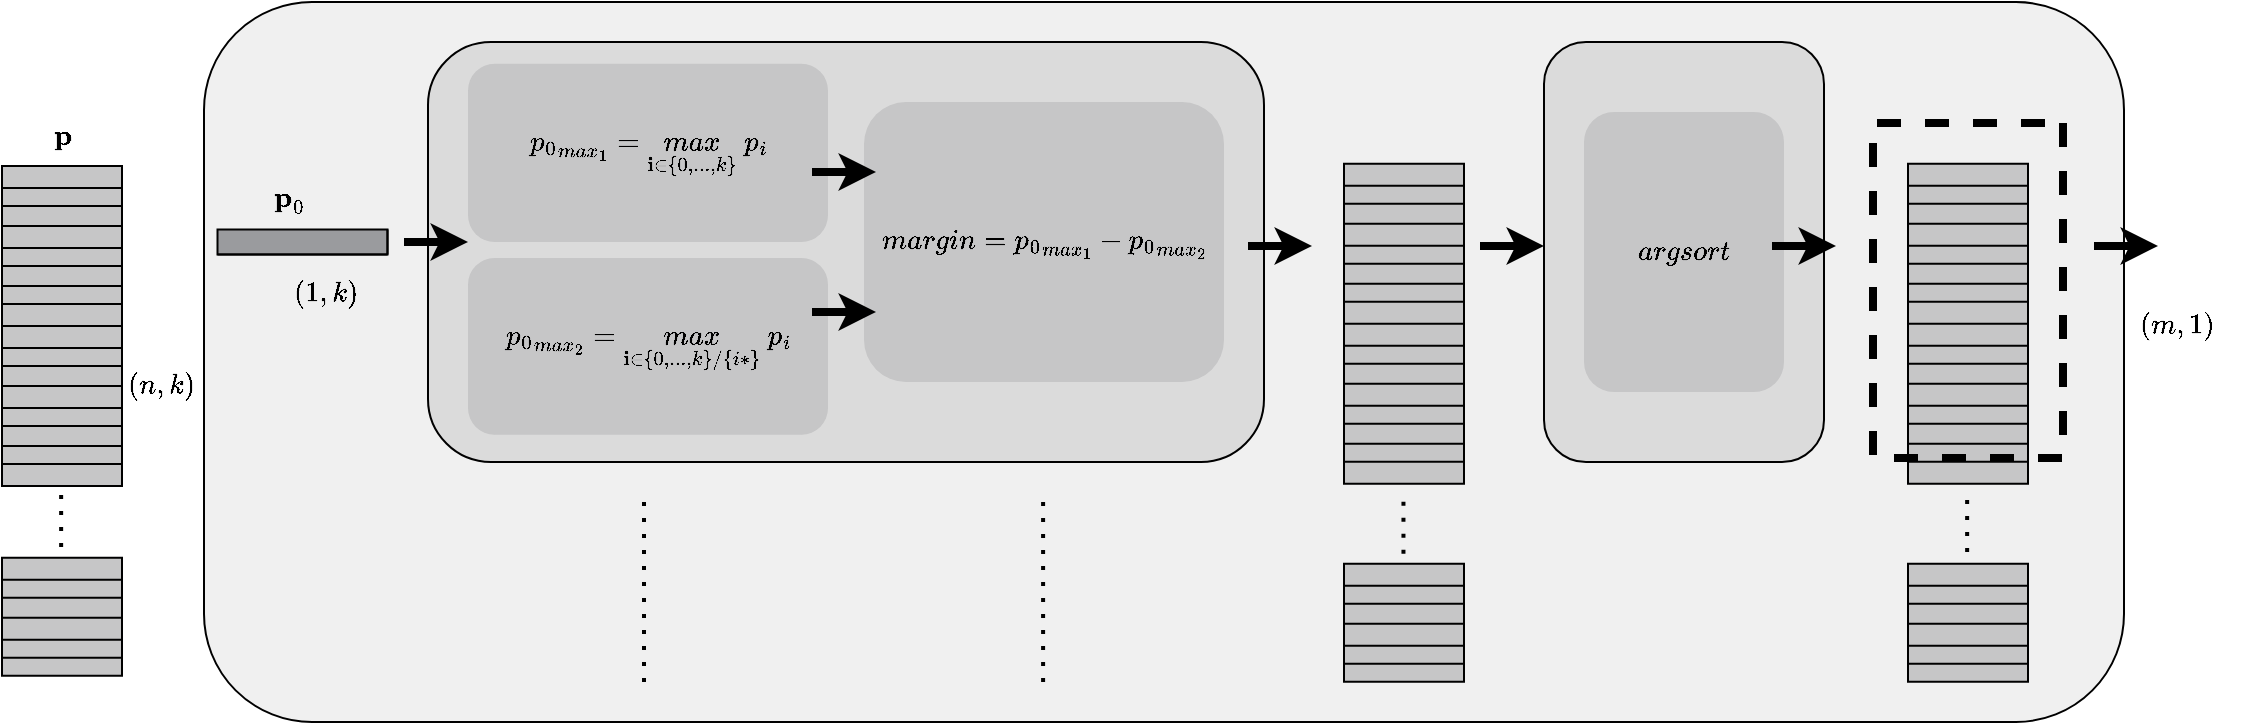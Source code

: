 <mxfile version="24.7.17">
  <diagram name="Page-1" id="h1CNyX8bQsysP33zq0Q3">
    <mxGraphModel dx="2157" dy="224" grid="1" gridSize="10" guides="1" tooltips="1" connect="1" arrows="1" fold="1" page="1" pageScale="1" pageWidth="75" pageHeight="85" math="1" shadow="0">
      <root>
        <mxCell id="0" />
        <mxCell id="1" parent="0" />
        <mxCell id="XtgH2OvtyGxzAUu25ioU-153" value="" style="rounded=1;whiteSpace=wrap;html=1;strokeWidth=1;fillColor=#F0F0F0;fontColor=#333333;strokeColor=#000000;" vertex="1" parent="1">
          <mxGeometry x="-730" y="480" width="960" height="360" as="geometry" />
        </mxCell>
        <mxCell id="XtgH2OvtyGxzAUu25ioU-155" value="" style="rounded=1;whiteSpace=wrap;html=1;fillColor=#C6C6C7;rotation=0;strokeColor=none;" vertex="1" parent="1">
          <mxGeometry x="-610" y="510" width="202" height="190" as="geometry" />
        </mxCell>
        <mxCell id="XtgH2OvtyGxzAUu25ioU-1" value="" style="rounded=1;whiteSpace=wrap;html=1;strokeWidth=1;fillColor=#DBDBDB;" vertex="1" parent="1">
          <mxGeometry x="-618" y="500" width="418" height="210" as="geometry" />
        </mxCell>
        <mxCell id="XtgH2OvtyGxzAUu25ioU-3" value="" style="shape=cube;whiteSpace=wrap;html=1;boundedLbl=1;backgroundOutline=1;darkOpacity=0.05;darkOpacity2=0.1;size=0;flipH=1;fillColor=#9A9B9E;rotation=90;" vertex="1" parent="1">
          <mxGeometry x="-687" y="557.5" width="12.5" height="85" as="geometry" />
        </mxCell>
        <mxCell id="XtgH2OvtyGxzAUu25ioU-5" value="&lt;font style=&quot;font-size: 12px;&quot;&gt;$$(1,k)$$&lt;/font&gt;" style="text;whiteSpace=wrap;html=1;" vertex="1" parent="1">
          <mxGeometry x="-687" y="600" width="40" height="50" as="geometry" />
        </mxCell>
        <mxCell id="XtgH2OvtyGxzAUu25ioU-8" value="$${p_0}_{max_1} = \underset{\textbf{i} \in \{0,...,k\}}{max} \hspace{1mm} p_i$$" style="rounded=1;whiteSpace=wrap;html=1;fillColor=#C6C6C7;rotation=0;strokeColor=none;" vertex="1" parent="1">
          <mxGeometry x="-598" y="510.82" width="180" height="89.18" as="geometry" />
        </mxCell>
        <mxCell id="XtgH2OvtyGxzAUu25ioU-11" value="&lt;font style=&quot;font-size: 12px;&quot;&gt;$$\textbf{p}_0$$&lt;/font&gt;" style="text;whiteSpace=wrap;html=1;" vertex="1" parent="1">
          <mxGeometry x="-697.29" y="552" width="20.29" height="40" as="geometry" />
        </mxCell>
        <mxCell id="XtgH2OvtyGxzAUu25ioU-12" value="$${p_0}_{max_2} = \underset{\textbf{i} \in \{0,...,k\}/\{i*\}}{max} \hspace{1mm} p_i$$" style="rounded=1;whiteSpace=wrap;html=1;fillColor=#C6C6C7;rotation=0;strokeColor=none;" vertex="1" parent="1">
          <mxGeometry x="-598" y="608" width="180" height="88.36" as="geometry" />
        </mxCell>
        <mxCell id="XtgH2OvtyGxzAUu25ioU-13" value="$$margin =&amp;nbsp;{p_0}_{max_1} -&amp;nbsp;{p_0}_{max_2}$$ " style="rounded=1;whiteSpace=wrap;html=1;fillColor=#C6C6C7;rotation=0;strokeColor=none;" vertex="1" parent="1">
          <mxGeometry x="-400" y="530" width="180" height="140" as="geometry" />
        </mxCell>
        <mxCell id="XtgH2OvtyGxzAUu25ioU-21" value="" style="shape=table;startSize=0;container=1;collapsible=0;childLayout=tableLayout;fillColor=#C6C6C7;" vertex="1" parent="1">
          <mxGeometry x="122" y="560.82" width="60" height="160" as="geometry" />
        </mxCell>
        <mxCell id="XtgH2OvtyGxzAUu25ioU-22" value="" style="shape=tableRow;horizontal=0;startSize=0;swimlaneHead=0;swimlaneBody=0;strokeColor=inherit;top=0;left=0;bottom=0;right=0;collapsible=0;dropTarget=0;fillColor=none;points=[[0,0.5],[1,0.5]];portConstraint=eastwest;" vertex="1" parent="XtgH2OvtyGxzAUu25ioU-21">
          <mxGeometry width="60" height="11" as="geometry" />
        </mxCell>
        <mxCell id="XtgH2OvtyGxzAUu25ioU-23" value="" style="shape=partialRectangle;html=1;whiteSpace=wrap;connectable=0;strokeColor=inherit;overflow=hidden;fillColor=none;top=0;left=0;bottom=0;right=0;pointerEvents=1;" vertex="1" parent="XtgH2OvtyGxzAUu25ioU-22">
          <mxGeometry width="60" height="11" as="geometry">
            <mxRectangle width="60" height="11" as="alternateBounds" />
          </mxGeometry>
        </mxCell>
        <mxCell id="XtgH2OvtyGxzAUu25ioU-24" value="" style="shape=tableRow;horizontal=0;startSize=0;swimlaneHead=0;swimlaneBody=0;strokeColor=inherit;top=0;left=0;bottom=0;right=0;collapsible=0;dropTarget=0;fillColor=none;points=[[0,0.5],[1,0.5]];portConstraint=eastwest;" vertex="1" parent="XtgH2OvtyGxzAUu25ioU-21">
          <mxGeometry y="11" width="60" height="9" as="geometry" />
        </mxCell>
        <mxCell id="XtgH2OvtyGxzAUu25ioU-25" value="" style="shape=partialRectangle;html=1;whiteSpace=wrap;connectable=0;strokeColor=inherit;overflow=hidden;fillColor=none;top=0;left=0;bottom=0;right=0;pointerEvents=1;" vertex="1" parent="XtgH2OvtyGxzAUu25ioU-24">
          <mxGeometry width="60" height="9" as="geometry">
            <mxRectangle width="60" height="9" as="alternateBounds" />
          </mxGeometry>
        </mxCell>
        <mxCell id="XtgH2OvtyGxzAUu25ioU-26" value="" style="shape=tableRow;horizontal=0;startSize=0;swimlaneHead=0;swimlaneBody=0;strokeColor=inherit;top=0;left=0;bottom=0;right=0;collapsible=0;dropTarget=0;fillColor=none;points=[[0,0.5],[1,0.5]];portConstraint=eastwest;" vertex="1" parent="XtgH2OvtyGxzAUu25ioU-21">
          <mxGeometry y="20" width="60" height="10" as="geometry" />
        </mxCell>
        <mxCell id="XtgH2OvtyGxzAUu25ioU-27" value="" style="shape=partialRectangle;html=1;whiteSpace=wrap;connectable=0;strokeColor=inherit;overflow=hidden;fillColor=none;top=0;left=0;bottom=0;right=0;pointerEvents=1;" vertex="1" parent="XtgH2OvtyGxzAUu25ioU-26">
          <mxGeometry width="60" height="10" as="geometry">
            <mxRectangle width="60" height="10" as="alternateBounds" />
          </mxGeometry>
        </mxCell>
        <mxCell id="XtgH2OvtyGxzAUu25ioU-28" value="" style="shape=tableRow;horizontal=0;startSize=0;swimlaneHead=0;swimlaneBody=0;strokeColor=inherit;top=0;left=0;bottom=0;right=0;collapsible=0;dropTarget=0;fillColor=none;points=[[0,0.5],[1,0.5]];portConstraint=eastwest;" vertex="1" parent="XtgH2OvtyGxzAUu25ioU-21">
          <mxGeometry y="30" width="60" height="11" as="geometry" />
        </mxCell>
        <mxCell id="XtgH2OvtyGxzAUu25ioU-29" value="" style="shape=partialRectangle;html=1;whiteSpace=wrap;connectable=0;strokeColor=inherit;overflow=hidden;fillColor=none;top=0;left=0;bottom=0;right=0;pointerEvents=1;" vertex="1" parent="XtgH2OvtyGxzAUu25ioU-28">
          <mxGeometry width="60" height="11" as="geometry">
            <mxRectangle width="60" height="11" as="alternateBounds" />
          </mxGeometry>
        </mxCell>
        <mxCell id="XtgH2OvtyGxzAUu25ioU-30" value="" style="shape=tableRow;horizontal=0;startSize=0;swimlaneHead=0;swimlaneBody=0;strokeColor=inherit;top=0;left=0;bottom=0;right=0;collapsible=0;dropTarget=0;fillColor=none;points=[[0,0.5],[1,0.5]];portConstraint=eastwest;" vertex="1" parent="XtgH2OvtyGxzAUu25ioU-21">
          <mxGeometry y="41" width="60" height="9" as="geometry" />
        </mxCell>
        <mxCell id="XtgH2OvtyGxzAUu25ioU-31" value="" style="shape=partialRectangle;html=1;whiteSpace=wrap;connectable=0;strokeColor=inherit;overflow=hidden;fillColor=none;top=0;left=0;bottom=0;right=0;pointerEvents=1;" vertex="1" parent="XtgH2OvtyGxzAUu25ioU-30">
          <mxGeometry width="60" height="9" as="geometry">
            <mxRectangle width="60" height="9" as="alternateBounds" />
          </mxGeometry>
        </mxCell>
        <mxCell id="XtgH2OvtyGxzAUu25ioU-32" value="" style="shape=tableRow;horizontal=0;startSize=0;swimlaneHead=0;swimlaneBody=0;strokeColor=inherit;top=0;left=0;bottom=0;right=0;collapsible=0;dropTarget=0;fillColor=none;points=[[0,0.5],[1,0.5]];portConstraint=eastwest;" vertex="1" parent="XtgH2OvtyGxzAUu25ioU-21">
          <mxGeometry y="50" width="60" height="10" as="geometry" />
        </mxCell>
        <mxCell id="XtgH2OvtyGxzAUu25ioU-33" value="" style="shape=partialRectangle;html=1;whiteSpace=wrap;connectable=0;strokeColor=inherit;overflow=hidden;fillColor=none;top=0;left=0;bottom=0;right=0;pointerEvents=1;" vertex="1" parent="XtgH2OvtyGxzAUu25ioU-32">
          <mxGeometry width="60" height="10" as="geometry">
            <mxRectangle width="60" height="10" as="alternateBounds" />
          </mxGeometry>
        </mxCell>
        <mxCell id="XtgH2OvtyGxzAUu25ioU-34" value="" style="shape=tableRow;horizontal=0;startSize=0;swimlaneHead=0;swimlaneBody=0;strokeColor=inherit;top=0;left=0;bottom=0;right=0;collapsible=0;dropTarget=0;fillColor=none;points=[[0,0.5],[1,0.5]];portConstraint=eastwest;" vertex="1" parent="XtgH2OvtyGxzAUu25ioU-21">
          <mxGeometry y="60" width="60" height="9" as="geometry" />
        </mxCell>
        <mxCell id="XtgH2OvtyGxzAUu25ioU-35" value="" style="shape=partialRectangle;html=1;whiteSpace=wrap;connectable=0;strokeColor=inherit;overflow=hidden;fillColor=none;top=0;left=0;bottom=0;right=0;pointerEvents=1;" vertex="1" parent="XtgH2OvtyGxzAUu25ioU-34">
          <mxGeometry width="60" height="9" as="geometry">
            <mxRectangle width="60" height="9" as="alternateBounds" />
          </mxGeometry>
        </mxCell>
        <mxCell id="XtgH2OvtyGxzAUu25ioU-36" value="" style="shape=tableRow;horizontal=0;startSize=0;swimlaneHead=0;swimlaneBody=0;strokeColor=inherit;top=0;left=0;bottom=0;right=0;collapsible=0;dropTarget=0;fillColor=none;points=[[0,0.5],[1,0.5]];portConstraint=eastwest;" vertex="1" parent="XtgH2OvtyGxzAUu25ioU-21">
          <mxGeometry y="69" width="60" height="11" as="geometry" />
        </mxCell>
        <mxCell id="XtgH2OvtyGxzAUu25ioU-37" value="" style="shape=partialRectangle;html=1;whiteSpace=wrap;connectable=0;strokeColor=inherit;overflow=hidden;fillColor=none;top=0;left=0;bottom=0;right=0;pointerEvents=1;" vertex="1" parent="XtgH2OvtyGxzAUu25ioU-36">
          <mxGeometry width="60" height="11" as="geometry">
            <mxRectangle width="60" height="11" as="alternateBounds" />
          </mxGeometry>
        </mxCell>
        <mxCell id="XtgH2OvtyGxzAUu25ioU-38" value="" style="shape=tableRow;horizontal=0;startSize=0;swimlaneHead=0;swimlaneBody=0;strokeColor=inherit;top=0;left=0;bottom=0;right=0;collapsible=0;dropTarget=0;fillColor=none;points=[[0,0.5],[1,0.5]];portConstraint=eastwest;" vertex="1" parent="XtgH2OvtyGxzAUu25ioU-21">
          <mxGeometry y="80" width="60" height="11" as="geometry" />
        </mxCell>
        <mxCell id="XtgH2OvtyGxzAUu25ioU-39" value="" style="shape=partialRectangle;html=1;whiteSpace=wrap;connectable=0;strokeColor=inherit;overflow=hidden;fillColor=none;top=0;left=0;bottom=0;right=0;pointerEvents=1;" vertex="1" parent="XtgH2OvtyGxzAUu25ioU-38">
          <mxGeometry width="60" height="11" as="geometry">
            <mxRectangle width="60" height="11" as="alternateBounds" />
          </mxGeometry>
        </mxCell>
        <mxCell id="XtgH2OvtyGxzAUu25ioU-40" value="" style="shape=tableRow;horizontal=0;startSize=0;swimlaneHead=0;swimlaneBody=0;strokeColor=inherit;top=0;left=0;bottom=0;right=0;collapsible=0;dropTarget=0;fillColor=none;points=[[0,0.5],[1,0.5]];portConstraint=eastwest;" vertex="1" parent="XtgH2OvtyGxzAUu25ioU-21">
          <mxGeometry y="91" width="60" height="9" as="geometry" />
        </mxCell>
        <mxCell id="XtgH2OvtyGxzAUu25ioU-41" value="" style="shape=partialRectangle;html=1;whiteSpace=wrap;connectable=0;strokeColor=inherit;overflow=hidden;fillColor=none;top=0;left=0;bottom=0;right=0;pointerEvents=1;" vertex="1" parent="XtgH2OvtyGxzAUu25ioU-40">
          <mxGeometry width="60" height="9" as="geometry">
            <mxRectangle width="60" height="9" as="alternateBounds" />
          </mxGeometry>
        </mxCell>
        <mxCell id="XtgH2OvtyGxzAUu25ioU-42" value="" style="shape=tableRow;horizontal=0;startSize=0;swimlaneHead=0;swimlaneBody=0;strokeColor=inherit;top=0;left=0;bottom=0;right=0;collapsible=0;dropTarget=0;fillColor=none;points=[[0,0.5],[1,0.5]];portConstraint=eastwest;" vertex="1" parent="XtgH2OvtyGxzAUu25ioU-21">
          <mxGeometry y="100" width="60" height="10" as="geometry" />
        </mxCell>
        <mxCell id="XtgH2OvtyGxzAUu25ioU-43" value="" style="shape=partialRectangle;html=1;whiteSpace=wrap;connectable=0;strokeColor=inherit;overflow=hidden;fillColor=none;top=0;left=0;bottom=0;right=0;pointerEvents=1;" vertex="1" parent="XtgH2OvtyGxzAUu25ioU-42">
          <mxGeometry width="60" height="10" as="geometry">
            <mxRectangle width="60" height="10" as="alternateBounds" />
          </mxGeometry>
        </mxCell>
        <mxCell id="XtgH2OvtyGxzAUu25ioU-44" value="" style="shape=tableRow;horizontal=0;startSize=0;swimlaneHead=0;swimlaneBody=0;strokeColor=inherit;top=0;left=0;bottom=0;right=0;collapsible=0;dropTarget=0;fillColor=none;points=[[0,0.5],[1,0.5]];portConstraint=eastwest;" vertex="1" parent="XtgH2OvtyGxzAUu25ioU-21">
          <mxGeometry y="110" width="60" height="11" as="geometry" />
        </mxCell>
        <mxCell id="XtgH2OvtyGxzAUu25ioU-45" value="" style="shape=partialRectangle;html=1;whiteSpace=wrap;connectable=0;strokeColor=inherit;overflow=hidden;fillColor=none;top=0;left=0;bottom=0;right=0;pointerEvents=1;" vertex="1" parent="XtgH2OvtyGxzAUu25ioU-44">
          <mxGeometry width="60" height="11" as="geometry">
            <mxRectangle width="60" height="11" as="alternateBounds" />
          </mxGeometry>
        </mxCell>
        <mxCell id="XtgH2OvtyGxzAUu25ioU-46" value="" style="shape=tableRow;horizontal=0;startSize=0;swimlaneHead=0;swimlaneBody=0;strokeColor=inherit;top=0;left=0;bottom=0;right=0;collapsible=0;dropTarget=0;fillColor=none;points=[[0,0.5],[1,0.5]];portConstraint=eastwest;" vertex="1" parent="XtgH2OvtyGxzAUu25ioU-21">
          <mxGeometry y="121" width="60" height="9" as="geometry" />
        </mxCell>
        <mxCell id="XtgH2OvtyGxzAUu25ioU-47" value="" style="shape=partialRectangle;html=1;whiteSpace=wrap;connectable=0;strokeColor=inherit;overflow=hidden;fillColor=none;top=0;left=0;bottom=0;right=0;pointerEvents=1;" vertex="1" parent="XtgH2OvtyGxzAUu25ioU-46">
          <mxGeometry width="60" height="9" as="geometry">
            <mxRectangle width="60" height="9" as="alternateBounds" />
          </mxGeometry>
        </mxCell>
        <mxCell id="XtgH2OvtyGxzAUu25ioU-48" value="" style="shape=tableRow;horizontal=0;startSize=0;swimlaneHead=0;swimlaneBody=0;strokeColor=inherit;top=0;left=0;bottom=0;right=0;collapsible=0;dropTarget=0;fillColor=none;points=[[0,0.5],[1,0.5]];portConstraint=eastwest;" vertex="1" parent="XtgH2OvtyGxzAUu25ioU-21">
          <mxGeometry y="130" width="60" height="10" as="geometry" />
        </mxCell>
        <mxCell id="XtgH2OvtyGxzAUu25ioU-49" value="" style="shape=partialRectangle;html=1;whiteSpace=wrap;connectable=0;strokeColor=inherit;overflow=hidden;fillColor=none;top=0;left=0;bottom=0;right=0;pointerEvents=1;" vertex="1" parent="XtgH2OvtyGxzAUu25ioU-48">
          <mxGeometry width="60" height="10" as="geometry">
            <mxRectangle width="60" height="10" as="alternateBounds" />
          </mxGeometry>
        </mxCell>
        <mxCell id="XtgH2OvtyGxzAUu25ioU-50" value="" style="shape=tableRow;horizontal=0;startSize=0;swimlaneHead=0;swimlaneBody=0;strokeColor=inherit;top=0;left=0;bottom=0;right=0;collapsible=0;dropTarget=0;fillColor=none;points=[[0,0.5],[1,0.5]];portConstraint=eastwest;" vertex="1" parent="XtgH2OvtyGxzAUu25ioU-21">
          <mxGeometry y="140" width="60" height="9" as="geometry" />
        </mxCell>
        <mxCell id="XtgH2OvtyGxzAUu25ioU-51" value="" style="shape=partialRectangle;html=1;whiteSpace=wrap;connectable=0;strokeColor=inherit;overflow=hidden;fillColor=none;top=0;left=0;bottom=0;right=0;pointerEvents=1;" vertex="1" parent="XtgH2OvtyGxzAUu25ioU-50">
          <mxGeometry width="60" height="9" as="geometry">
            <mxRectangle width="60" height="9" as="alternateBounds" />
          </mxGeometry>
        </mxCell>
        <mxCell id="XtgH2OvtyGxzAUu25ioU-52" value="" style="shape=tableRow;horizontal=0;startSize=0;swimlaneHead=0;swimlaneBody=0;strokeColor=inherit;top=0;left=0;bottom=0;right=0;collapsible=0;dropTarget=0;fillColor=none;points=[[0,0.5],[1,0.5]];portConstraint=eastwest;" vertex="1" parent="XtgH2OvtyGxzAUu25ioU-21">
          <mxGeometry y="149" width="60" height="11" as="geometry" />
        </mxCell>
        <mxCell id="XtgH2OvtyGxzAUu25ioU-53" value="" style="shape=partialRectangle;html=1;whiteSpace=wrap;connectable=0;strokeColor=inherit;overflow=hidden;fillColor=none;top=0;left=0;bottom=0;right=0;pointerEvents=1;" vertex="1" parent="XtgH2OvtyGxzAUu25ioU-52">
          <mxGeometry width="60" height="11" as="geometry">
            <mxRectangle width="60" height="11" as="alternateBounds" />
          </mxGeometry>
        </mxCell>
        <mxCell id="XtgH2OvtyGxzAUu25ioU-54" value="" style="endArrow=none;dashed=1;html=1;dashPattern=1 3;strokeWidth=2;rounded=0;" edge="1" parent="1">
          <mxGeometry width="50" height="50" relative="1" as="geometry">
            <mxPoint x="151.57" y="755" as="sourcePoint" />
            <mxPoint x="151.57" y="725" as="targetPoint" />
          </mxGeometry>
        </mxCell>
        <mxCell id="XtgH2OvtyGxzAUu25ioU-55" value="" style="shape=table;startSize=0;container=1;collapsible=0;childLayout=tableLayout;fillColor=#C6C6C7;" vertex="1" parent="1">
          <mxGeometry x="-160" y="760.82" width="60" height="59" as="geometry" />
        </mxCell>
        <mxCell id="XtgH2OvtyGxzAUu25ioU-56" value="" style="shape=tableRow;horizontal=0;startSize=0;swimlaneHead=0;swimlaneBody=0;strokeColor=inherit;top=0;left=0;bottom=0;right=0;collapsible=0;dropTarget=0;fillColor=none;points=[[0,0.5],[1,0.5]];portConstraint=eastwest;" vertex="1" parent="XtgH2OvtyGxzAUu25ioU-55">
          <mxGeometry width="60" height="11" as="geometry" />
        </mxCell>
        <mxCell id="XtgH2OvtyGxzAUu25ioU-57" value="" style="shape=partialRectangle;html=1;whiteSpace=wrap;connectable=0;strokeColor=inherit;overflow=hidden;fillColor=none;top=0;left=0;bottom=0;right=0;pointerEvents=1;" vertex="1" parent="XtgH2OvtyGxzAUu25ioU-56">
          <mxGeometry width="60" height="11" as="geometry">
            <mxRectangle width="60" height="11" as="alternateBounds" />
          </mxGeometry>
        </mxCell>
        <mxCell id="XtgH2OvtyGxzAUu25ioU-58" value="" style="shape=tableRow;horizontal=0;startSize=0;swimlaneHead=0;swimlaneBody=0;strokeColor=inherit;top=0;left=0;bottom=0;right=0;collapsible=0;dropTarget=0;fillColor=none;points=[[0,0.5],[1,0.5]];portConstraint=eastwest;" vertex="1" parent="XtgH2OvtyGxzAUu25ioU-55">
          <mxGeometry y="11" width="60" height="9" as="geometry" />
        </mxCell>
        <mxCell id="XtgH2OvtyGxzAUu25ioU-59" value="" style="shape=partialRectangle;html=1;whiteSpace=wrap;connectable=0;strokeColor=inherit;overflow=hidden;fillColor=none;top=0;left=0;bottom=0;right=0;pointerEvents=1;" vertex="1" parent="XtgH2OvtyGxzAUu25ioU-58">
          <mxGeometry width="60" height="9" as="geometry">
            <mxRectangle width="60" height="9" as="alternateBounds" />
          </mxGeometry>
        </mxCell>
        <mxCell id="XtgH2OvtyGxzAUu25ioU-76" value="" style="shape=tableRow;horizontal=0;startSize=0;swimlaneHead=0;swimlaneBody=0;strokeColor=inherit;top=0;left=0;bottom=0;right=0;collapsible=0;dropTarget=0;fillColor=none;points=[[0,0.5],[1,0.5]];portConstraint=eastwest;" vertex="1" parent="XtgH2OvtyGxzAUu25ioU-55">
          <mxGeometry y="20" width="60" height="10" as="geometry" />
        </mxCell>
        <mxCell id="XtgH2OvtyGxzAUu25ioU-77" value="" style="shape=partialRectangle;html=1;whiteSpace=wrap;connectable=0;strokeColor=inherit;overflow=hidden;fillColor=none;top=0;left=0;bottom=0;right=0;pointerEvents=1;" vertex="1" parent="XtgH2OvtyGxzAUu25ioU-76">
          <mxGeometry width="60" height="10" as="geometry">
            <mxRectangle width="60" height="10" as="alternateBounds" />
          </mxGeometry>
        </mxCell>
        <mxCell id="XtgH2OvtyGxzAUu25ioU-78" value="" style="shape=tableRow;horizontal=0;startSize=0;swimlaneHead=0;swimlaneBody=0;strokeColor=inherit;top=0;left=0;bottom=0;right=0;collapsible=0;dropTarget=0;fillColor=none;points=[[0,0.5],[1,0.5]];portConstraint=eastwest;" vertex="1" parent="XtgH2OvtyGxzAUu25ioU-55">
          <mxGeometry y="30" width="60" height="11" as="geometry" />
        </mxCell>
        <mxCell id="XtgH2OvtyGxzAUu25ioU-79" value="" style="shape=partialRectangle;html=1;whiteSpace=wrap;connectable=0;strokeColor=inherit;overflow=hidden;fillColor=none;top=0;left=0;bottom=0;right=0;pointerEvents=1;" vertex="1" parent="XtgH2OvtyGxzAUu25ioU-78">
          <mxGeometry width="60" height="11" as="geometry">
            <mxRectangle width="60" height="11" as="alternateBounds" />
          </mxGeometry>
        </mxCell>
        <mxCell id="XtgH2OvtyGxzAUu25ioU-80" value="" style="shape=tableRow;horizontal=0;startSize=0;swimlaneHead=0;swimlaneBody=0;strokeColor=inherit;top=0;left=0;bottom=0;right=0;collapsible=0;dropTarget=0;fillColor=none;points=[[0,0.5],[1,0.5]];portConstraint=eastwest;" vertex="1" parent="XtgH2OvtyGxzAUu25ioU-55">
          <mxGeometry y="41" width="60" height="9" as="geometry" />
        </mxCell>
        <mxCell id="XtgH2OvtyGxzAUu25ioU-81" value="" style="shape=partialRectangle;html=1;whiteSpace=wrap;connectable=0;strokeColor=inherit;overflow=hidden;fillColor=none;top=0;left=0;bottom=0;right=0;pointerEvents=1;" vertex="1" parent="XtgH2OvtyGxzAUu25ioU-80">
          <mxGeometry width="60" height="9" as="geometry">
            <mxRectangle width="60" height="9" as="alternateBounds" />
          </mxGeometry>
        </mxCell>
        <mxCell id="XtgH2OvtyGxzAUu25ioU-84" value="" style="shape=tableRow;horizontal=0;startSize=0;swimlaneHead=0;swimlaneBody=0;strokeColor=inherit;top=0;left=0;bottom=0;right=0;collapsible=0;dropTarget=0;fillColor=none;points=[[0,0.5],[1,0.5]];portConstraint=eastwest;" vertex="1" parent="XtgH2OvtyGxzAUu25ioU-55">
          <mxGeometry y="50" width="60" height="9" as="geometry" />
        </mxCell>
        <mxCell id="XtgH2OvtyGxzAUu25ioU-85" value="" style="shape=partialRectangle;html=1;whiteSpace=wrap;connectable=0;strokeColor=inherit;overflow=hidden;fillColor=none;top=0;left=0;bottom=0;right=0;pointerEvents=1;" vertex="1" parent="XtgH2OvtyGxzAUu25ioU-84">
          <mxGeometry width="60" height="9" as="geometry">
            <mxRectangle width="60" height="9" as="alternateBounds" />
          </mxGeometry>
        </mxCell>
        <mxCell id="XtgH2OvtyGxzAUu25ioU-96" value="" style="endArrow=none;dashed=1;html=1;dashPattern=1 3;strokeWidth=2;rounded=0;" edge="1" parent="1">
          <mxGeometry width="50" height="50" relative="1" as="geometry">
            <mxPoint x="-510" y="820" as="sourcePoint" />
            <mxPoint x="-510" y="730" as="targetPoint" />
          </mxGeometry>
        </mxCell>
        <mxCell id="XtgH2OvtyGxzAUu25ioU-97" value="" style="endArrow=none;dashed=1;html=1;dashPattern=1 3;strokeWidth=2;rounded=0;" edge="1" parent="1">
          <mxGeometry width="50" height="50" relative="1" as="geometry">
            <mxPoint x="-310.45" y="820" as="sourcePoint" />
            <mxPoint x="-310.45" y="730" as="targetPoint" />
          </mxGeometry>
        </mxCell>
        <mxCell id="XtgH2OvtyGxzAUu25ioU-99" value="" style="rounded=1;whiteSpace=wrap;html=1;strokeWidth=1;fillColor=#DBDBDB;" vertex="1" parent="1">
          <mxGeometry x="-60" y="500" width="140" height="210" as="geometry" />
        </mxCell>
        <mxCell id="XtgH2OvtyGxzAUu25ioU-100" value="$$argsort$$ " style="rounded=1;whiteSpace=wrap;html=1;fillColor=#C6C6C7;rotation=0;strokeColor=none;" vertex="1" parent="1">
          <mxGeometry x="-40" y="535" width="100" height="140" as="geometry" />
        </mxCell>
        <mxCell id="XtgH2OvtyGxzAUu25ioU-103" value="" style="shape=table;startSize=0;container=1;collapsible=0;childLayout=tableLayout;fillColor=#C6C6C7;" vertex="1" parent="1">
          <mxGeometry x="-160" y="560.82" width="60" height="160" as="geometry" />
        </mxCell>
        <mxCell id="XtgH2OvtyGxzAUu25ioU-104" value="" style="shape=tableRow;horizontal=0;startSize=0;swimlaneHead=0;swimlaneBody=0;strokeColor=inherit;top=0;left=0;bottom=0;right=0;collapsible=0;dropTarget=0;fillColor=none;points=[[0,0.5],[1,0.5]];portConstraint=eastwest;" vertex="1" parent="XtgH2OvtyGxzAUu25ioU-103">
          <mxGeometry width="60" height="11" as="geometry" />
        </mxCell>
        <mxCell id="XtgH2OvtyGxzAUu25ioU-105" value="" style="shape=partialRectangle;html=1;whiteSpace=wrap;connectable=0;strokeColor=inherit;overflow=hidden;fillColor=none;top=0;left=0;bottom=0;right=0;pointerEvents=1;" vertex="1" parent="XtgH2OvtyGxzAUu25ioU-104">
          <mxGeometry width="60" height="11" as="geometry">
            <mxRectangle width="60" height="11" as="alternateBounds" />
          </mxGeometry>
        </mxCell>
        <mxCell id="XtgH2OvtyGxzAUu25ioU-106" value="" style="shape=tableRow;horizontal=0;startSize=0;swimlaneHead=0;swimlaneBody=0;strokeColor=inherit;top=0;left=0;bottom=0;right=0;collapsible=0;dropTarget=0;fillColor=none;points=[[0,0.5],[1,0.5]];portConstraint=eastwest;" vertex="1" parent="XtgH2OvtyGxzAUu25ioU-103">
          <mxGeometry y="11" width="60" height="9" as="geometry" />
        </mxCell>
        <mxCell id="XtgH2OvtyGxzAUu25ioU-107" value="" style="shape=partialRectangle;html=1;whiteSpace=wrap;connectable=0;strokeColor=inherit;overflow=hidden;fillColor=none;top=0;left=0;bottom=0;right=0;pointerEvents=1;" vertex="1" parent="XtgH2OvtyGxzAUu25ioU-106">
          <mxGeometry width="60" height="9" as="geometry">
            <mxRectangle width="60" height="9" as="alternateBounds" />
          </mxGeometry>
        </mxCell>
        <mxCell id="XtgH2OvtyGxzAUu25ioU-108" value="" style="shape=tableRow;horizontal=0;startSize=0;swimlaneHead=0;swimlaneBody=0;strokeColor=inherit;top=0;left=0;bottom=0;right=0;collapsible=0;dropTarget=0;fillColor=none;points=[[0,0.5],[1,0.5]];portConstraint=eastwest;" vertex="1" parent="XtgH2OvtyGxzAUu25ioU-103">
          <mxGeometry y="20" width="60" height="10" as="geometry" />
        </mxCell>
        <mxCell id="XtgH2OvtyGxzAUu25ioU-109" value="" style="shape=partialRectangle;html=1;whiteSpace=wrap;connectable=0;strokeColor=inherit;overflow=hidden;fillColor=none;top=0;left=0;bottom=0;right=0;pointerEvents=1;" vertex="1" parent="XtgH2OvtyGxzAUu25ioU-108">
          <mxGeometry width="60" height="10" as="geometry">
            <mxRectangle width="60" height="10" as="alternateBounds" />
          </mxGeometry>
        </mxCell>
        <mxCell id="XtgH2OvtyGxzAUu25ioU-110" value="" style="shape=tableRow;horizontal=0;startSize=0;swimlaneHead=0;swimlaneBody=0;strokeColor=inherit;top=0;left=0;bottom=0;right=0;collapsible=0;dropTarget=0;fillColor=none;points=[[0,0.5],[1,0.5]];portConstraint=eastwest;" vertex="1" parent="XtgH2OvtyGxzAUu25ioU-103">
          <mxGeometry y="30" width="60" height="11" as="geometry" />
        </mxCell>
        <mxCell id="XtgH2OvtyGxzAUu25ioU-111" value="" style="shape=partialRectangle;html=1;whiteSpace=wrap;connectable=0;strokeColor=inherit;overflow=hidden;fillColor=none;top=0;left=0;bottom=0;right=0;pointerEvents=1;" vertex="1" parent="XtgH2OvtyGxzAUu25ioU-110">
          <mxGeometry width="60" height="11" as="geometry">
            <mxRectangle width="60" height="11" as="alternateBounds" />
          </mxGeometry>
        </mxCell>
        <mxCell id="XtgH2OvtyGxzAUu25ioU-112" value="" style="shape=tableRow;horizontal=0;startSize=0;swimlaneHead=0;swimlaneBody=0;strokeColor=inherit;top=0;left=0;bottom=0;right=0;collapsible=0;dropTarget=0;fillColor=none;points=[[0,0.5],[1,0.5]];portConstraint=eastwest;" vertex="1" parent="XtgH2OvtyGxzAUu25ioU-103">
          <mxGeometry y="41" width="60" height="9" as="geometry" />
        </mxCell>
        <mxCell id="XtgH2OvtyGxzAUu25ioU-113" value="" style="shape=partialRectangle;html=1;whiteSpace=wrap;connectable=0;strokeColor=inherit;overflow=hidden;fillColor=none;top=0;left=0;bottom=0;right=0;pointerEvents=1;" vertex="1" parent="XtgH2OvtyGxzAUu25ioU-112">
          <mxGeometry width="60" height="9" as="geometry">
            <mxRectangle width="60" height="9" as="alternateBounds" />
          </mxGeometry>
        </mxCell>
        <mxCell id="XtgH2OvtyGxzAUu25ioU-114" value="" style="shape=tableRow;horizontal=0;startSize=0;swimlaneHead=0;swimlaneBody=0;strokeColor=inherit;top=0;left=0;bottom=0;right=0;collapsible=0;dropTarget=0;fillColor=none;points=[[0,0.5],[1,0.5]];portConstraint=eastwest;" vertex="1" parent="XtgH2OvtyGxzAUu25ioU-103">
          <mxGeometry y="50" width="60" height="10" as="geometry" />
        </mxCell>
        <mxCell id="XtgH2OvtyGxzAUu25ioU-115" value="" style="shape=partialRectangle;html=1;whiteSpace=wrap;connectable=0;strokeColor=inherit;overflow=hidden;fillColor=none;top=0;left=0;bottom=0;right=0;pointerEvents=1;" vertex="1" parent="XtgH2OvtyGxzAUu25ioU-114">
          <mxGeometry width="60" height="10" as="geometry">
            <mxRectangle width="60" height="10" as="alternateBounds" />
          </mxGeometry>
        </mxCell>
        <mxCell id="XtgH2OvtyGxzAUu25ioU-116" value="" style="shape=tableRow;horizontal=0;startSize=0;swimlaneHead=0;swimlaneBody=0;strokeColor=inherit;top=0;left=0;bottom=0;right=0;collapsible=0;dropTarget=0;fillColor=none;points=[[0,0.5],[1,0.5]];portConstraint=eastwest;" vertex="1" parent="XtgH2OvtyGxzAUu25ioU-103">
          <mxGeometry y="60" width="60" height="9" as="geometry" />
        </mxCell>
        <mxCell id="XtgH2OvtyGxzAUu25ioU-117" value="" style="shape=partialRectangle;html=1;whiteSpace=wrap;connectable=0;strokeColor=inherit;overflow=hidden;fillColor=none;top=0;left=0;bottom=0;right=0;pointerEvents=1;" vertex="1" parent="XtgH2OvtyGxzAUu25ioU-116">
          <mxGeometry width="60" height="9" as="geometry">
            <mxRectangle width="60" height="9" as="alternateBounds" />
          </mxGeometry>
        </mxCell>
        <mxCell id="XtgH2OvtyGxzAUu25ioU-118" value="" style="shape=tableRow;horizontal=0;startSize=0;swimlaneHead=0;swimlaneBody=0;strokeColor=inherit;top=0;left=0;bottom=0;right=0;collapsible=0;dropTarget=0;fillColor=none;points=[[0,0.5],[1,0.5]];portConstraint=eastwest;" vertex="1" parent="XtgH2OvtyGxzAUu25ioU-103">
          <mxGeometry y="69" width="60" height="11" as="geometry" />
        </mxCell>
        <mxCell id="XtgH2OvtyGxzAUu25ioU-119" value="" style="shape=partialRectangle;html=1;whiteSpace=wrap;connectable=0;strokeColor=inherit;overflow=hidden;fillColor=none;top=0;left=0;bottom=0;right=0;pointerEvents=1;" vertex="1" parent="XtgH2OvtyGxzAUu25ioU-118">
          <mxGeometry width="60" height="11" as="geometry">
            <mxRectangle width="60" height="11" as="alternateBounds" />
          </mxGeometry>
        </mxCell>
        <mxCell id="XtgH2OvtyGxzAUu25ioU-120" value="" style="shape=tableRow;horizontal=0;startSize=0;swimlaneHead=0;swimlaneBody=0;strokeColor=inherit;top=0;left=0;bottom=0;right=0;collapsible=0;dropTarget=0;fillColor=none;points=[[0,0.5],[1,0.5]];portConstraint=eastwest;" vertex="1" parent="XtgH2OvtyGxzAUu25ioU-103">
          <mxGeometry y="80" width="60" height="11" as="geometry" />
        </mxCell>
        <mxCell id="XtgH2OvtyGxzAUu25ioU-121" value="" style="shape=partialRectangle;html=1;whiteSpace=wrap;connectable=0;strokeColor=inherit;overflow=hidden;fillColor=none;top=0;left=0;bottom=0;right=0;pointerEvents=1;" vertex="1" parent="XtgH2OvtyGxzAUu25ioU-120">
          <mxGeometry width="60" height="11" as="geometry">
            <mxRectangle width="60" height="11" as="alternateBounds" />
          </mxGeometry>
        </mxCell>
        <mxCell id="XtgH2OvtyGxzAUu25ioU-122" value="" style="shape=tableRow;horizontal=0;startSize=0;swimlaneHead=0;swimlaneBody=0;strokeColor=inherit;top=0;left=0;bottom=0;right=0;collapsible=0;dropTarget=0;fillColor=none;points=[[0,0.5],[1,0.5]];portConstraint=eastwest;" vertex="1" parent="XtgH2OvtyGxzAUu25ioU-103">
          <mxGeometry y="91" width="60" height="9" as="geometry" />
        </mxCell>
        <mxCell id="XtgH2OvtyGxzAUu25ioU-123" value="" style="shape=partialRectangle;html=1;whiteSpace=wrap;connectable=0;strokeColor=inherit;overflow=hidden;fillColor=none;top=0;left=0;bottom=0;right=0;pointerEvents=1;" vertex="1" parent="XtgH2OvtyGxzAUu25ioU-122">
          <mxGeometry width="60" height="9" as="geometry">
            <mxRectangle width="60" height="9" as="alternateBounds" />
          </mxGeometry>
        </mxCell>
        <mxCell id="XtgH2OvtyGxzAUu25ioU-124" value="" style="shape=tableRow;horizontal=0;startSize=0;swimlaneHead=0;swimlaneBody=0;strokeColor=inherit;top=0;left=0;bottom=0;right=0;collapsible=0;dropTarget=0;fillColor=none;points=[[0,0.5],[1,0.5]];portConstraint=eastwest;" vertex="1" parent="XtgH2OvtyGxzAUu25ioU-103">
          <mxGeometry y="100" width="60" height="10" as="geometry" />
        </mxCell>
        <mxCell id="XtgH2OvtyGxzAUu25ioU-125" value="" style="shape=partialRectangle;html=1;whiteSpace=wrap;connectable=0;strokeColor=inherit;overflow=hidden;fillColor=none;top=0;left=0;bottom=0;right=0;pointerEvents=1;" vertex="1" parent="XtgH2OvtyGxzAUu25ioU-124">
          <mxGeometry width="60" height="10" as="geometry">
            <mxRectangle width="60" height="10" as="alternateBounds" />
          </mxGeometry>
        </mxCell>
        <mxCell id="XtgH2OvtyGxzAUu25ioU-126" value="" style="shape=tableRow;horizontal=0;startSize=0;swimlaneHead=0;swimlaneBody=0;strokeColor=inherit;top=0;left=0;bottom=0;right=0;collapsible=0;dropTarget=0;fillColor=none;points=[[0,0.5],[1,0.5]];portConstraint=eastwest;" vertex="1" parent="XtgH2OvtyGxzAUu25ioU-103">
          <mxGeometry y="110" width="60" height="11" as="geometry" />
        </mxCell>
        <mxCell id="XtgH2OvtyGxzAUu25ioU-127" value="" style="shape=partialRectangle;html=1;whiteSpace=wrap;connectable=0;strokeColor=inherit;overflow=hidden;fillColor=none;top=0;left=0;bottom=0;right=0;pointerEvents=1;" vertex="1" parent="XtgH2OvtyGxzAUu25ioU-126">
          <mxGeometry width="60" height="11" as="geometry">
            <mxRectangle width="60" height="11" as="alternateBounds" />
          </mxGeometry>
        </mxCell>
        <mxCell id="XtgH2OvtyGxzAUu25ioU-128" value="" style="shape=tableRow;horizontal=0;startSize=0;swimlaneHead=0;swimlaneBody=0;strokeColor=inherit;top=0;left=0;bottom=0;right=0;collapsible=0;dropTarget=0;fillColor=none;points=[[0,0.5],[1,0.5]];portConstraint=eastwest;" vertex="1" parent="XtgH2OvtyGxzAUu25ioU-103">
          <mxGeometry y="121" width="60" height="9" as="geometry" />
        </mxCell>
        <mxCell id="XtgH2OvtyGxzAUu25ioU-129" value="" style="shape=partialRectangle;html=1;whiteSpace=wrap;connectable=0;strokeColor=inherit;overflow=hidden;fillColor=none;top=0;left=0;bottom=0;right=0;pointerEvents=1;" vertex="1" parent="XtgH2OvtyGxzAUu25ioU-128">
          <mxGeometry width="60" height="9" as="geometry">
            <mxRectangle width="60" height="9" as="alternateBounds" />
          </mxGeometry>
        </mxCell>
        <mxCell id="XtgH2OvtyGxzAUu25ioU-130" value="" style="shape=tableRow;horizontal=0;startSize=0;swimlaneHead=0;swimlaneBody=0;strokeColor=inherit;top=0;left=0;bottom=0;right=0;collapsible=0;dropTarget=0;fillColor=none;points=[[0,0.5],[1,0.5]];portConstraint=eastwest;" vertex="1" parent="XtgH2OvtyGxzAUu25ioU-103">
          <mxGeometry y="130" width="60" height="10" as="geometry" />
        </mxCell>
        <mxCell id="XtgH2OvtyGxzAUu25ioU-131" value="" style="shape=partialRectangle;html=1;whiteSpace=wrap;connectable=0;strokeColor=inherit;overflow=hidden;fillColor=none;top=0;left=0;bottom=0;right=0;pointerEvents=1;" vertex="1" parent="XtgH2OvtyGxzAUu25ioU-130">
          <mxGeometry width="60" height="10" as="geometry">
            <mxRectangle width="60" height="10" as="alternateBounds" />
          </mxGeometry>
        </mxCell>
        <mxCell id="XtgH2OvtyGxzAUu25ioU-132" value="" style="shape=tableRow;horizontal=0;startSize=0;swimlaneHead=0;swimlaneBody=0;strokeColor=inherit;top=0;left=0;bottom=0;right=0;collapsible=0;dropTarget=0;fillColor=none;points=[[0,0.5],[1,0.5]];portConstraint=eastwest;" vertex="1" parent="XtgH2OvtyGxzAUu25ioU-103">
          <mxGeometry y="140" width="60" height="9" as="geometry" />
        </mxCell>
        <mxCell id="XtgH2OvtyGxzAUu25ioU-133" value="" style="shape=partialRectangle;html=1;whiteSpace=wrap;connectable=0;strokeColor=inherit;overflow=hidden;fillColor=none;top=0;left=0;bottom=0;right=0;pointerEvents=1;" vertex="1" parent="XtgH2OvtyGxzAUu25ioU-132">
          <mxGeometry width="60" height="9" as="geometry">
            <mxRectangle width="60" height="9" as="alternateBounds" />
          </mxGeometry>
        </mxCell>
        <mxCell id="XtgH2OvtyGxzAUu25ioU-134" value="" style="shape=tableRow;horizontal=0;startSize=0;swimlaneHead=0;swimlaneBody=0;strokeColor=inherit;top=0;left=0;bottom=0;right=0;collapsible=0;dropTarget=0;fillColor=none;points=[[0,0.5],[1,0.5]];portConstraint=eastwest;" vertex="1" parent="XtgH2OvtyGxzAUu25ioU-103">
          <mxGeometry y="149" width="60" height="11" as="geometry" />
        </mxCell>
        <mxCell id="XtgH2OvtyGxzAUu25ioU-135" value="" style="shape=partialRectangle;html=1;whiteSpace=wrap;connectable=0;strokeColor=inherit;overflow=hidden;fillColor=none;top=0;left=0;bottom=0;right=0;pointerEvents=1;" vertex="1" parent="XtgH2OvtyGxzAUu25ioU-134">
          <mxGeometry width="60" height="11" as="geometry">
            <mxRectangle width="60" height="11" as="alternateBounds" />
          </mxGeometry>
        </mxCell>
        <mxCell id="XtgH2OvtyGxzAUu25ioU-136" value="" style="endArrow=none;dashed=1;html=1;dashPattern=1 3;strokeWidth=2;rounded=0;" edge="1" parent="1">
          <mxGeometry width="50" height="50" relative="1" as="geometry">
            <mxPoint x="-130.27" y="755.82" as="sourcePoint" />
            <mxPoint x="-130.27" y="725.82" as="targetPoint" />
          </mxGeometry>
        </mxCell>
        <mxCell id="XtgH2OvtyGxzAUu25ioU-137" value="" style="shape=table;startSize=0;container=1;collapsible=0;childLayout=tableLayout;fillColor=#C6C6C7;" vertex="1" parent="1">
          <mxGeometry x="122" y="760.82" width="60" height="59" as="geometry" />
        </mxCell>
        <mxCell id="XtgH2OvtyGxzAUu25ioU-138" value="" style="shape=tableRow;horizontal=0;startSize=0;swimlaneHead=0;swimlaneBody=0;strokeColor=inherit;top=0;left=0;bottom=0;right=0;collapsible=0;dropTarget=0;fillColor=none;points=[[0,0.5],[1,0.5]];portConstraint=eastwest;" vertex="1" parent="XtgH2OvtyGxzAUu25ioU-137">
          <mxGeometry width="60" height="11" as="geometry" />
        </mxCell>
        <mxCell id="XtgH2OvtyGxzAUu25ioU-139" value="" style="shape=partialRectangle;html=1;whiteSpace=wrap;connectable=0;strokeColor=inherit;overflow=hidden;fillColor=none;top=0;left=0;bottom=0;right=0;pointerEvents=1;" vertex="1" parent="XtgH2OvtyGxzAUu25ioU-138">
          <mxGeometry width="60" height="11" as="geometry">
            <mxRectangle width="60" height="11" as="alternateBounds" />
          </mxGeometry>
        </mxCell>
        <mxCell id="XtgH2OvtyGxzAUu25ioU-140" value="" style="shape=tableRow;horizontal=0;startSize=0;swimlaneHead=0;swimlaneBody=0;strokeColor=inherit;top=0;left=0;bottom=0;right=0;collapsible=0;dropTarget=0;fillColor=none;points=[[0,0.5],[1,0.5]];portConstraint=eastwest;" vertex="1" parent="XtgH2OvtyGxzAUu25ioU-137">
          <mxGeometry y="11" width="60" height="9" as="geometry" />
        </mxCell>
        <mxCell id="XtgH2OvtyGxzAUu25ioU-141" value="" style="shape=partialRectangle;html=1;whiteSpace=wrap;connectable=0;strokeColor=inherit;overflow=hidden;fillColor=none;top=0;left=0;bottom=0;right=0;pointerEvents=1;" vertex="1" parent="XtgH2OvtyGxzAUu25ioU-140">
          <mxGeometry width="60" height="9" as="geometry">
            <mxRectangle width="60" height="9" as="alternateBounds" />
          </mxGeometry>
        </mxCell>
        <mxCell id="XtgH2OvtyGxzAUu25ioU-142" value="" style="shape=tableRow;horizontal=0;startSize=0;swimlaneHead=0;swimlaneBody=0;strokeColor=inherit;top=0;left=0;bottom=0;right=0;collapsible=0;dropTarget=0;fillColor=none;points=[[0,0.5],[1,0.5]];portConstraint=eastwest;" vertex="1" parent="XtgH2OvtyGxzAUu25ioU-137">
          <mxGeometry y="20" width="60" height="10" as="geometry" />
        </mxCell>
        <mxCell id="XtgH2OvtyGxzAUu25ioU-143" value="" style="shape=partialRectangle;html=1;whiteSpace=wrap;connectable=0;strokeColor=inherit;overflow=hidden;fillColor=none;top=0;left=0;bottom=0;right=0;pointerEvents=1;" vertex="1" parent="XtgH2OvtyGxzAUu25ioU-142">
          <mxGeometry width="60" height="10" as="geometry">
            <mxRectangle width="60" height="10" as="alternateBounds" />
          </mxGeometry>
        </mxCell>
        <mxCell id="XtgH2OvtyGxzAUu25ioU-144" value="" style="shape=tableRow;horizontal=0;startSize=0;swimlaneHead=0;swimlaneBody=0;strokeColor=inherit;top=0;left=0;bottom=0;right=0;collapsible=0;dropTarget=0;fillColor=none;points=[[0,0.5],[1,0.5]];portConstraint=eastwest;" vertex="1" parent="XtgH2OvtyGxzAUu25ioU-137">
          <mxGeometry y="30" width="60" height="11" as="geometry" />
        </mxCell>
        <mxCell id="XtgH2OvtyGxzAUu25ioU-145" value="" style="shape=partialRectangle;html=1;whiteSpace=wrap;connectable=0;strokeColor=inherit;overflow=hidden;fillColor=none;top=0;left=0;bottom=0;right=0;pointerEvents=1;" vertex="1" parent="XtgH2OvtyGxzAUu25ioU-144">
          <mxGeometry width="60" height="11" as="geometry">
            <mxRectangle width="60" height="11" as="alternateBounds" />
          </mxGeometry>
        </mxCell>
        <mxCell id="XtgH2OvtyGxzAUu25ioU-146" value="" style="shape=tableRow;horizontal=0;startSize=0;swimlaneHead=0;swimlaneBody=0;strokeColor=inherit;top=0;left=0;bottom=0;right=0;collapsible=0;dropTarget=0;fillColor=none;points=[[0,0.5],[1,0.5]];portConstraint=eastwest;" vertex="1" parent="XtgH2OvtyGxzAUu25ioU-137">
          <mxGeometry y="41" width="60" height="9" as="geometry" />
        </mxCell>
        <mxCell id="XtgH2OvtyGxzAUu25ioU-147" value="" style="shape=partialRectangle;html=1;whiteSpace=wrap;connectable=0;strokeColor=inherit;overflow=hidden;fillColor=none;top=0;left=0;bottom=0;right=0;pointerEvents=1;" vertex="1" parent="XtgH2OvtyGxzAUu25ioU-146">
          <mxGeometry width="60" height="9" as="geometry">
            <mxRectangle width="60" height="9" as="alternateBounds" />
          </mxGeometry>
        </mxCell>
        <mxCell id="XtgH2OvtyGxzAUu25ioU-148" value="" style="shape=tableRow;horizontal=0;startSize=0;swimlaneHead=0;swimlaneBody=0;strokeColor=inherit;top=0;left=0;bottom=0;right=0;collapsible=0;dropTarget=0;fillColor=none;points=[[0,0.5],[1,0.5]];portConstraint=eastwest;" vertex="1" parent="XtgH2OvtyGxzAUu25ioU-137">
          <mxGeometry y="50" width="60" height="9" as="geometry" />
        </mxCell>
        <mxCell id="XtgH2OvtyGxzAUu25ioU-149" value="" style="shape=partialRectangle;html=1;whiteSpace=wrap;connectable=0;strokeColor=inherit;overflow=hidden;fillColor=none;top=0;left=0;bottom=0;right=0;pointerEvents=1;" vertex="1" parent="XtgH2OvtyGxzAUu25ioU-148">
          <mxGeometry width="60" height="9" as="geometry">
            <mxRectangle width="60" height="9" as="alternateBounds" />
          </mxGeometry>
        </mxCell>
        <mxCell id="XtgH2OvtyGxzAUu25ioU-157" value="" style="rounded=0;whiteSpace=wrap;html=1;rotation=90;dashed=1;strokeWidth=4;fillColor=none;" vertex="1" parent="1">
          <mxGeometry x="68.25" y="576.75" width="167.5" height="95" as="geometry" />
        </mxCell>
        <mxCell id="XtgH2OvtyGxzAUu25ioU-158" value="" style="shape=table;startSize=0;container=1;collapsible=0;childLayout=tableLayout;fillColor=#C6C6C7;" vertex="1" parent="1">
          <mxGeometry x="-831" y="562.0" width="60" height="160" as="geometry" />
        </mxCell>
        <mxCell id="XtgH2OvtyGxzAUu25ioU-159" value="" style="shape=tableRow;horizontal=0;startSize=0;swimlaneHead=0;swimlaneBody=0;strokeColor=inherit;top=0;left=0;bottom=0;right=0;collapsible=0;dropTarget=0;fillColor=none;points=[[0,0.5],[1,0.5]];portConstraint=eastwest;" vertex="1" parent="XtgH2OvtyGxzAUu25ioU-158">
          <mxGeometry width="60" height="11" as="geometry" />
        </mxCell>
        <mxCell id="XtgH2OvtyGxzAUu25ioU-160" value="" style="shape=partialRectangle;html=1;whiteSpace=wrap;connectable=0;strokeColor=inherit;overflow=hidden;fillColor=none;top=0;left=0;bottom=0;right=0;pointerEvents=1;" vertex="1" parent="XtgH2OvtyGxzAUu25ioU-159">
          <mxGeometry width="60" height="11" as="geometry">
            <mxRectangle width="60" height="11" as="alternateBounds" />
          </mxGeometry>
        </mxCell>
        <mxCell id="XtgH2OvtyGxzAUu25ioU-161" value="" style="shape=tableRow;horizontal=0;startSize=0;swimlaneHead=0;swimlaneBody=0;strokeColor=inherit;top=0;left=0;bottom=0;right=0;collapsible=0;dropTarget=0;fillColor=none;points=[[0,0.5],[1,0.5]];portConstraint=eastwest;" vertex="1" parent="XtgH2OvtyGxzAUu25ioU-158">
          <mxGeometry y="11" width="60" height="9" as="geometry" />
        </mxCell>
        <mxCell id="XtgH2OvtyGxzAUu25ioU-162" value="" style="shape=partialRectangle;html=1;whiteSpace=wrap;connectable=0;strokeColor=inherit;overflow=hidden;fillColor=none;top=0;left=0;bottom=0;right=0;pointerEvents=1;" vertex="1" parent="XtgH2OvtyGxzAUu25ioU-161">
          <mxGeometry width="60" height="9" as="geometry">
            <mxRectangle width="60" height="9" as="alternateBounds" />
          </mxGeometry>
        </mxCell>
        <mxCell id="XtgH2OvtyGxzAUu25ioU-163" value="" style="shape=tableRow;horizontal=0;startSize=0;swimlaneHead=0;swimlaneBody=0;strokeColor=inherit;top=0;left=0;bottom=0;right=0;collapsible=0;dropTarget=0;fillColor=none;points=[[0,0.5],[1,0.5]];portConstraint=eastwest;" vertex="1" parent="XtgH2OvtyGxzAUu25ioU-158">
          <mxGeometry y="20" width="60" height="10" as="geometry" />
        </mxCell>
        <mxCell id="XtgH2OvtyGxzAUu25ioU-164" value="" style="shape=partialRectangle;html=1;whiteSpace=wrap;connectable=0;strokeColor=inherit;overflow=hidden;fillColor=none;top=0;left=0;bottom=0;right=0;pointerEvents=1;" vertex="1" parent="XtgH2OvtyGxzAUu25ioU-163">
          <mxGeometry width="60" height="10" as="geometry">
            <mxRectangle width="60" height="10" as="alternateBounds" />
          </mxGeometry>
        </mxCell>
        <mxCell id="XtgH2OvtyGxzAUu25ioU-165" value="" style="shape=tableRow;horizontal=0;startSize=0;swimlaneHead=0;swimlaneBody=0;strokeColor=inherit;top=0;left=0;bottom=0;right=0;collapsible=0;dropTarget=0;fillColor=none;points=[[0,0.5],[1,0.5]];portConstraint=eastwest;" vertex="1" parent="XtgH2OvtyGxzAUu25ioU-158">
          <mxGeometry y="30" width="60" height="11" as="geometry" />
        </mxCell>
        <mxCell id="XtgH2OvtyGxzAUu25ioU-166" value="" style="shape=partialRectangle;html=1;whiteSpace=wrap;connectable=0;strokeColor=inherit;overflow=hidden;fillColor=none;top=0;left=0;bottom=0;right=0;pointerEvents=1;" vertex="1" parent="XtgH2OvtyGxzAUu25ioU-165">
          <mxGeometry width="60" height="11" as="geometry">
            <mxRectangle width="60" height="11" as="alternateBounds" />
          </mxGeometry>
        </mxCell>
        <mxCell id="XtgH2OvtyGxzAUu25ioU-167" value="" style="shape=tableRow;horizontal=0;startSize=0;swimlaneHead=0;swimlaneBody=0;strokeColor=inherit;top=0;left=0;bottom=0;right=0;collapsible=0;dropTarget=0;fillColor=none;points=[[0,0.5],[1,0.5]];portConstraint=eastwest;" vertex="1" parent="XtgH2OvtyGxzAUu25ioU-158">
          <mxGeometry y="41" width="60" height="9" as="geometry" />
        </mxCell>
        <mxCell id="XtgH2OvtyGxzAUu25ioU-168" value="" style="shape=partialRectangle;html=1;whiteSpace=wrap;connectable=0;strokeColor=inherit;overflow=hidden;fillColor=none;top=0;left=0;bottom=0;right=0;pointerEvents=1;" vertex="1" parent="XtgH2OvtyGxzAUu25ioU-167">
          <mxGeometry width="60" height="9" as="geometry">
            <mxRectangle width="60" height="9" as="alternateBounds" />
          </mxGeometry>
        </mxCell>
        <mxCell id="XtgH2OvtyGxzAUu25ioU-169" value="" style="shape=tableRow;horizontal=0;startSize=0;swimlaneHead=0;swimlaneBody=0;strokeColor=inherit;top=0;left=0;bottom=0;right=0;collapsible=0;dropTarget=0;fillColor=none;points=[[0,0.5],[1,0.5]];portConstraint=eastwest;" vertex="1" parent="XtgH2OvtyGxzAUu25ioU-158">
          <mxGeometry y="50" width="60" height="10" as="geometry" />
        </mxCell>
        <mxCell id="XtgH2OvtyGxzAUu25ioU-170" value="" style="shape=partialRectangle;html=1;whiteSpace=wrap;connectable=0;strokeColor=inherit;overflow=hidden;fillColor=none;top=0;left=0;bottom=0;right=0;pointerEvents=1;" vertex="1" parent="XtgH2OvtyGxzAUu25ioU-169">
          <mxGeometry width="60" height="10" as="geometry">
            <mxRectangle width="60" height="10" as="alternateBounds" />
          </mxGeometry>
        </mxCell>
        <mxCell id="XtgH2OvtyGxzAUu25ioU-171" value="" style="shape=tableRow;horizontal=0;startSize=0;swimlaneHead=0;swimlaneBody=0;strokeColor=inherit;top=0;left=0;bottom=0;right=0;collapsible=0;dropTarget=0;fillColor=none;points=[[0,0.5],[1,0.5]];portConstraint=eastwest;" vertex="1" parent="XtgH2OvtyGxzAUu25ioU-158">
          <mxGeometry y="60" width="60" height="9" as="geometry" />
        </mxCell>
        <mxCell id="XtgH2OvtyGxzAUu25ioU-172" value="" style="shape=partialRectangle;html=1;whiteSpace=wrap;connectable=0;strokeColor=inherit;overflow=hidden;fillColor=none;top=0;left=0;bottom=0;right=0;pointerEvents=1;" vertex="1" parent="XtgH2OvtyGxzAUu25ioU-171">
          <mxGeometry width="60" height="9" as="geometry">
            <mxRectangle width="60" height="9" as="alternateBounds" />
          </mxGeometry>
        </mxCell>
        <mxCell id="XtgH2OvtyGxzAUu25ioU-173" value="" style="shape=tableRow;horizontal=0;startSize=0;swimlaneHead=0;swimlaneBody=0;strokeColor=inherit;top=0;left=0;bottom=0;right=0;collapsible=0;dropTarget=0;fillColor=none;points=[[0,0.5],[1,0.5]];portConstraint=eastwest;" vertex="1" parent="XtgH2OvtyGxzAUu25ioU-158">
          <mxGeometry y="69" width="60" height="11" as="geometry" />
        </mxCell>
        <mxCell id="XtgH2OvtyGxzAUu25ioU-174" value="" style="shape=partialRectangle;html=1;whiteSpace=wrap;connectable=0;strokeColor=inherit;overflow=hidden;fillColor=none;top=0;left=0;bottom=0;right=0;pointerEvents=1;" vertex="1" parent="XtgH2OvtyGxzAUu25ioU-173">
          <mxGeometry width="60" height="11" as="geometry">
            <mxRectangle width="60" height="11" as="alternateBounds" />
          </mxGeometry>
        </mxCell>
        <mxCell id="XtgH2OvtyGxzAUu25ioU-175" value="" style="shape=tableRow;horizontal=0;startSize=0;swimlaneHead=0;swimlaneBody=0;strokeColor=inherit;top=0;left=0;bottom=0;right=0;collapsible=0;dropTarget=0;fillColor=none;points=[[0,0.5],[1,0.5]];portConstraint=eastwest;" vertex="1" parent="XtgH2OvtyGxzAUu25ioU-158">
          <mxGeometry y="80" width="60" height="11" as="geometry" />
        </mxCell>
        <mxCell id="XtgH2OvtyGxzAUu25ioU-176" value="" style="shape=partialRectangle;html=1;whiteSpace=wrap;connectable=0;strokeColor=inherit;overflow=hidden;fillColor=none;top=0;left=0;bottom=0;right=0;pointerEvents=1;" vertex="1" parent="XtgH2OvtyGxzAUu25ioU-175">
          <mxGeometry width="60" height="11" as="geometry">
            <mxRectangle width="60" height="11" as="alternateBounds" />
          </mxGeometry>
        </mxCell>
        <mxCell id="XtgH2OvtyGxzAUu25ioU-177" value="" style="shape=tableRow;horizontal=0;startSize=0;swimlaneHead=0;swimlaneBody=0;strokeColor=inherit;top=0;left=0;bottom=0;right=0;collapsible=0;dropTarget=0;fillColor=none;points=[[0,0.5],[1,0.5]];portConstraint=eastwest;" vertex="1" parent="XtgH2OvtyGxzAUu25ioU-158">
          <mxGeometry y="91" width="60" height="9" as="geometry" />
        </mxCell>
        <mxCell id="XtgH2OvtyGxzAUu25ioU-178" value="" style="shape=partialRectangle;html=1;whiteSpace=wrap;connectable=0;strokeColor=inherit;overflow=hidden;fillColor=none;top=0;left=0;bottom=0;right=0;pointerEvents=1;" vertex="1" parent="XtgH2OvtyGxzAUu25ioU-177">
          <mxGeometry width="60" height="9" as="geometry">
            <mxRectangle width="60" height="9" as="alternateBounds" />
          </mxGeometry>
        </mxCell>
        <mxCell id="XtgH2OvtyGxzAUu25ioU-179" value="" style="shape=tableRow;horizontal=0;startSize=0;swimlaneHead=0;swimlaneBody=0;strokeColor=inherit;top=0;left=0;bottom=0;right=0;collapsible=0;dropTarget=0;fillColor=none;points=[[0,0.5],[1,0.5]];portConstraint=eastwest;" vertex="1" parent="XtgH2OvtyGxzAUu25ioU-158">
          <mxGeometry y="100" width="60" height="10" as="geometry" />
        </mxCell>
        <mxCell id="XtgH2OvtyGxzAUu25ioU-180" value="" style="shape=partialRectangle;html=1;whiteSpace=wrap;connectable=0;strokeColor=inherit;overflow=hidden;fillColor=none;top=0;left=0;bottom=0;right=0;pointerEvents=1;" vertex="1" parent="XtgH2OvtyGxzAUu25ioU-179">
          <mxGeometry width="60" height="10" as="geometry">
            <mxRectangle width="60" height="10" as="alternateBounds" />
          </mxGeometry>
        </mxCell>
        <mxCell id="XtgH2OvtyGxzAUu25ioU-181" value="" style="shape=tableRow;horizontal=0;startSize=0;swimlaneHead=0;swimlaneBody=0;strokeColor=inherit;top=0;left=0;bottom=0;right=0;collapsible=0;dropTarget=0;fillColor=none;points=[[0,0.5],[1,0.5]];portConstraint=eastwest;" vertex="1" parent="XtgH2OvtyGxzAUu25ioU-158">
          <mxGeometry y="110" width="60" height="11" as="geometry" />
        </mxCell>
        <mxCell id="XtgH2OvtyGxzAUu25ioU-182" value="" style="shape=partialRectangle;html=1;whiteSpace=wrap;connectable=0;strokeColor=inherit;overflow=hidden;fillColor=none;top=0;left=0;bottom=0;right=0;pointerEvents=1;" vertex="1" parent="XtgH2OvtyGxzAUu25ioU-181">
          <mxGeometry width="60" height="11" as="geometry">
            <mxRectangle width="60" height="11" as="alternateBounds" />
          </mxGeometry>
        </mxCell>
        <mxCell id="XtgH2OvtyGxzAUu25ioU-183" value="" style="shape=tableRow;horizontal=0;startSize=0;swimlaneHead=0;swimlaneBody=0;strokeColor=inherit;top=0;left=0;bottom=0;right=0;collapsible=0;dropTarget=0;fillColor=none;points=[[0,0.5],[1,0.5]];portConstraint=eastwest;" vertex="1" parent="XtgH2OvtyGxzAUu25ioU-158">
          <mxGeometry y="121" width="60" height="9" as="geometry" />
        </mxCell>
        <mxCell id="XtgH2OvtyGxzAUu25ioU-184" value="" style="shape=partialRectangle;html=1;whiteSpace=wrap;connectable=0;strokeColor=inherit;overflow=hidden;fillColor=none;top=0;left=0;bottom=0;right=0;pointerEvents=1;" vertex="1" parent="XtgH2OvtyGxzAUu25ioU-183">
          <mxGeometry width="60" height="9" as="geometry">
            <mxRectangle width="60" height="9" as="alternateBounds" />
          </mxGeometry>
        </mxCell>
        <mxCell id="XtgH2OvtyGxzAUu25ioU-185" value="" style="shape=tableRow;horizontal=0;startSize=0;swimlaneHead=0;swimlaneBody=0;strokeColor=inherit;top=0;left=0;bottom=0;right=0;collapsible=0;dropTarget=0;fillColor=none;points=[[0,0.5],[1,0.5]];portConstraint=eastwest;" vertex="1" parent="XtgH2OvtyGxzAUu25ioU-158">
          <mxGeometry y="130" width="60" height="10" as="geometry" />
        </mxCell>
        <mxCell id="XtgH2OvtyGxzAUu25ioU-186" value="" style="shape=partialRectangle;html=1;whiteSpace=wrap;connectable=0;strokeColor=inherit;overflow=hidden;fillColor=none;top=0;left=0;bottom=0;right=0;pointerEvents=1;" vertex="1" parent="XtgH2OvtyGxzAUu25ioU-185">
          <mxGeometry width="60" height="10" as="geometry">
            <mxRectangle width="60" height="10" as="alternateBounds" />
          </mxGeometry>
        </mxCell>
        <mxCell id="XtgH2OvtyGxzAUu25ioU-187" value="" style="shape=tableRow;horizontal=0;startSize=0;swimlaneHead=0;swimlaneBody=0;strokeColor=inherit;top=0;left=0;bottom=0;right=0;collapsible=0;dropTarget=0;fillColor=none;points=[[0,0.5],[1,0.5]];portConstraint=eastwest;" vertex="1" parent="XtgH2OvtyGxzAUu25ioU-158">
          <mxGeometry y="140" width="60" height="9" as="geometry" />
        </mxCell>
        <mxCell id="XtgH2OvtyGxzAUu25ioU-188" value="" style="shape=partialRectangle;html=1;whiteSpace=wrap;connectable=0;strokeColor=inherit;overflow=hidden;fillColor=none;top=0;left=0;bottom=0;right=0;pointerEvents=1;" vertex="1" parent="XtgH2OvtyGxzAUu25ioU-187">
          <mxGeometry width="60" height="9" as="geometry">
            <mxRectangle width="60" height="9" as="alternateBounds" />
          </mxGeometry>
        </mxCell>
        <mxCell id="XtgH2OvtyGxzAUu25ioU-189" value="" style="shape=tableRow;horizontal=0;startSize=0;swimlaneHead=0;swimlaneBody=0;strokeColor=inherit;top=0;left=0;bottom=0;right=0;collapsible=0;dropTarget=0;fillColor=none;points=[[0,0.5],[1,0.5]];portConstraint=eastwest;" vertex="1" parent="XtgH2OvtyGxzAUu25ioU-158">
          <mxGeometry y="149" width="60" height="11" as="geometry" />
        </mxCell>
        <mxCell id="XtgH2OvtyGxzAUu25ioU-190" value="" style="shape=partialRectangle;html=1;whiteSpace=wrap;connectable=0;strokeColor=inherit;overflow=hidden;fillColor=none;top=0;left=0;bottom=0;right=0;pointerEvents=1;" vertex="1" parent="XtgH2OvtyGxzAUu25ioU-189">
          <mxGeometry width="60" height="11" as="geometry">
            <mxRectangle width="60" height="11" as="alternateBounds" />
          </mxGeometry>
        </mxCell>
        <mxCell id="XtgH2OvtyGxzAUu25ioU-193" value="" style="shape=table;startSize=0;container=1;collapsible=0;childLayout=tableLayout;fillColor=#C6C6C7;" vertex="1" parent="1">
          <mxGeometry x="-831" y="757.82" width="60" height="59" as="geometry" />
        </mxCell>
        <mxCell id="XtgH2OvtyGxzAUu25ioU-194" value="" style="shape=tableRow;horizontal=0;startSize=0;swimlaneHead=0;swimlaneBody=0;strokeColor=inherit;top=0;left=0;bottom=0;right=0;collapsible=0;dropTarget=0;fillColor=none;points=[[0,0.5],[1,0.5]];portConstraint=eastwest;" vertex="1" parent="XtgH2OvtyGxzAUu25ioU-193">
          <mxGeometry width="60" height="11" as="geometry" />
        </mxCell>
        <mxCell id="XtgH2OvtyGxzAUu25ioU-195" value="" style="shape=partialRectangle;html=1;whiteSpace=wrap;connectable=0;strokeColor=inherit;overflow=hidden;fillColor=none;top=0;left=0;bottom=0;right=0;pointerEvents=1;" vertex="1" parent="XtgH2OvtyGxzAUu25ioU-194">
          <mxGeometry width="60" height="11" as="geometry">
            <mxRectangle width="60" height="11" as="alternateBounds" />
          </mxGeometry>
        </mxCell>
        <mxCell id="XtgH2OvtyGxzAUu25ioU-196" value="" style="shape=tableRow;horizontal=0;startSize=0;swimlaneHead=0;swimlaneBody=0;strokeColor=inherit;top=0;left=0;bottom=0;right=0;collapsible=0;dropTarget=0;fillColor=none;points=[[0,0.5],[1,0.5]];portConstraint=eastwest;" vertex="1" parent="XtgH2OvtyGxzAUu25ioU-193">
          <mxGeometry y="11" width="60" height="9" as="geometry" />
        </mxCell>
        <mxCell id="XtgH2OvtyGxzAUu25ioU-197" value="" style="shape=partialRectangle;html=1;whiteSpace=wrap;connectable=0;strokeColor=inherit;overflow=hidden;fillColor=none;top=0;left=0;bottom=0;right=0;pointerEvents=1;" vertex="1" parent="XtgH2OvtyGxzAUu25ioU-196">
          <mxGeometry width="60" height="9" as="geometry">
            <mxRectangle width="60" height="9" as="alternateBounds" />
          </mxGeometry>
        </mxCell>
        <mxCell id="XtgH2OvtyGxzAUu25ioU-198" value="" style="shape=tableRow;horizontal=0;startSize=0;swimlaneHead=0;swimlaneBody=0;strokeColor=inherit;top=0;left=0;bottom=0;right=0;collapsible=0;dropTarget=0;fillColor=none;points=[[0,0.5],[1,0.5]];portConstraint=eastwest;" vertex="1" parent="XtgH2OvtyGxzAUu25ioU-193">
          <mxGeometry y="20" width="60" height="10" as="geometry" />
        </mxCell>
        <mxCell id="XtgH2OvtyGxzAUu25ioU-199" value="" style="shape=partialRectangle;html=1;whiteSpace=wrap;connectable=0;strokeColor=inherit;overflow=hidden;fillColor=none;top=0;left=0;bottom=0;right=0;pointerEvents=1;" vertex="1" parent="XtgH2OvtyGxzAUu25ioU-198">
          <mxGeometry width="60" height="10" as="geometry">
            <mxRectangle width="60" height="10" as="alternateBounds" />
          </mxGeometry>
        </mxCell>
        <mxCell id="XtgH2OvtyGxzAUu25ioU-200" value="" style="shape=tableRow;horizontal=0;startSize=0;swimlaneHead=0;swimlaneBody=0;strokeColor=inherit;top=0;left=0;bottom=0;right=0;collapsible=0;dropTarget=0;fillColor=none;points=[[0,0.5],[1,0.5]];portConstraint=eastwest;" vertex="1" parent="XtgH2OvtyGxzAUu25ioU-193">
          <mxGeometry y="30" width="60" height="11" as="geometry" />
        </mxCell>
        <mxCell id="XtgH2OvtyGxzAUu25ioU-201" value="" style="shape=partialRectangle;html=1;whiteSpace=wrap;connectable=0;strokeColor=inherit;overflow=hidden;fillColor=none;top=0;left=0;bottom=0;right=0;pointerEvents=1;" vertex="1" parent="XtgH2OvtyGxzAUu25ioU-200">
          <mxGeometry width="60" height="11" as="geometry">
            <mxRectangle width="60" height="11" as="alternateBounds" />
          </mxGeometry>
        </mxCell>
        <mxCell id="XtgH2OvtyGxzAUu25ioU-202" value="" style="shape=tableRow;horizontal=0;startSize=0;swimlaneHead=0;swimlaneBody=0;strokeColor=inherit;top=0;left=0;bottom=0;right=0;collapsible=0;dropTarget=0;fillColor=none;points=[[0,0.5],[1,0.5]];portConstraint=eastwest;" vertex="1" parent="XtgH2OvtyGxzAUu25ioU-193">
          <mxGeometry y="41" width="60" height="9" as="geometry" />
        </mxCell>
        <mxCell id="XtgH2OvtyGxzAUu25ioU-203" value="" style="shape=partialRectangle;html=1;whiteSpace=wrap;connectable=0;strokeColor=inherit;overflow=hidden;fillColor=none;top=0;left=0;bottom=0;right=0;pointerEvents=1;" vertex="1" parent="XtgH2OvtyGxzAUu25ioU-202">
          <mxGeometry width="60" height="9" as="geometry">
            <mxRectangle width="60" height="9" as="alternateBounds" />
          </mxGeometry>
        </mxCell>
        <mxCell id="XtgH2OvtyGxzAUu25ioU-204" value="" style="shape=tableRow;horizontal=0;startSize=0;swimlaneHead=0;swimlaneBody=0;strokeColor=inherit;top=0;left=0;bottom=0;right=0;collapsible=0;dropTarget=0;fillColor=none;points=[[0,0.5],[1,0.5]];portConstraint=eastwest;" vertex="1" parent="XtgH2OvtyGxzAUu25ioU-193">
          <mxGeometry y="50" width="60" height="9" as="geometry" />
        </mxCell>
        <mxCell id="XtgH2OvtyGxzAUu25ioU-205" value="" style="shape=partialRectangle;html=1;whiteSpace=wrap;connectable=0;strokeColor=inherit;overflow=hidden;fillColor=none;top=0;left=0;bottom=0;right=0;pointerEvents=1;" vertex="1" parent="XtgH2OvtyGxzAUu25ioU-204">
          <mxGeometry width="60" height="9" as="geometry">
            <mxRectangle width="60" height="9" as="alternateBounds" />
          </mxGeometry>
        </mxCell>
        <mxCell id="XtgH2OvtyGxzAUu25ioU-206" value="" style="endArrow=none;dashed=1;html=1;dashPattern=1 3;strokeWidth=2;rounded=0;" edge="1" parent="1">
          <mxGeometry width="50" height="50" relative="1" as="geometry">
            <mxPoint x="-801.43" y="752.5" as="sourcePoint" />
            <mxPoint x="-801.43" y="722.5" as="targetPoint" />
          </mxGeometry>
        </mxCell>
        <mxCell id="XtgH2OvtyGxzAUu25ioU-207" value="" style="endArrow=classic;html=1;rounded=0;strokeWidth=4;entryX=0;entryY=1;entryDx=0;entryDy=0;" edge="1" parent="1" target="XtgH2OvtyGxzAUu25ioU-8">
          <mxGeometry width="50" height="50" relative="1" as="geometry">
            <mxPoint x="-630" y="600" as="sourcePoint" />
            <mxPoint x="-600" y="570" as="targetPoint" />
          </mxGeometry>
        </mxCell>
        <mxCell id="XtgH2OvtyGxzAUu25ioU-208" value="" style="endArrow=classic;html=1;rounded=0;strokeWidth=4;entryX=0;entryY=1;entryDx=0;entryDy=0;" edge="1" parent="1">
          <mxGeometry width="50" height="50" relative="1" as="geometry">
            <mxPoint x="-426" y="565" as="sourcePoint" />
            <mxPoint x="-394" y="565" as="targetPoint" />
          </mxGeometry>
        </mxCell>
        <mxCell id="XtgH2OvtyGxzAUu25ioU-209" value="" style="endArrow=classic;html=1;rounded=0;strokeWidth=4;entryX=0;entryY=1;entryDx=0;entryDy=0;" edge="1" parent="1">
          <mxGeometry width="50" height="50" relative="1" as="geometry">
            <mxPoint x="-426" y="635" as="sourcePoint" />
            <mxPoint x="-394" y="635" as="targetPoint" />
          </mxGeometry>
        </mxCell>
        <mxCell id="XtgH2OvtyGxzAUu25ioU-210" value="" style="endArrow=classic;html=1;rounded=0;strokeWidth=4;entryX=0;entryY=1;entryDx=0;entryDy=0;" edge="1" parent="1">
          <mxGeometry width="50" height="50" relative="1" as="geometry">
            <mxPoint x="-208" y="602" as="sourcePoint" />
            <mxPoint x="-176" y="602" as="targetPoint" />
          </mxGeometry>
        </mxCell>
        <mxCell id="XtgH2OvtyGxzAUu25ioU-211" value="" style="endArrow=classic;html=1;rounded=0;strokeWidth=4;entryX=0;entryY=1;entryDx=0;entryDy=0;" edge="1" parent="1">
          <mxGeometry width="50" height="50" relative="1" as="geometry">
            <mxPoint x="-92" y="602" as="sourcePoint" />
            <mxPoint x="-60" y="602" as="targetPoint" />
          </mxGeometry>
        </mxCell>
        <mxCell id="XtgH2OvtyGxzAUu25ioU-212" value="" style="endArrow=classic;html=1;rounded=0;strokeWidth=4;entryX=0;entryY=1;entryDx=0;entryDy=0;" edge="1" parent="1">
          <mxGeometry width="50" height="50" relative="1" as="geometry">
            <mxPoint x="54" y="602" as="sourcePoint" />
            <mxPoint x="86" y="602" as="targetPoint" />
          </mxGeometry>
        </mxCell>
        <mxCell id="XtgH2OvtyGxzAUu25ioU-213" value="" style="endArrow=classic;html=1;rounded=0;strokeWidth=4;entryX=0;entryY=1;entryDx=0;entryDy=0;" edge="1" parent="1">
          <mxGeometry width="50" height="50" relative="1" as="geometry">
            <mxPoint x="215" y="602" as="sourcePoint" />
            <mxPoint x="247" y="602" as="targetPoint" />
          </mxGeometry>
        </mxCell>
        <mxCell id="XtgH2OvtyGxzAUu25ioU-214" value="&lt;font style=&quot;font-size: 12px;&quot;&gt;$$\textbf{p}$$&lt;/font&gt;" style="text;whiteSpace=wrap;html=1;" vertex="1" parent="1">
          <mxGeometry x="-807.15" y="520.5" width="20.29" height="40" as="geometry" />
        </mxCell>
        <mxCell id="XtgH2OvtyGxzAUu25ioU-215" value="&lt;font style=&quot;font-size: 12px;&quot;&gt;$$(n,k)$$&lt;/font&gt;" style="text;whiteSpace=wrap;html=1;" vertex="1" parent="1">
          <mxGeometry x="-770" y="646.36" width="40" height="50" as="geometry" />
        </mxCell>
        <mxCell id="XtgH2OvtyGxzAUu25ioU-216" value="&lt;font style=&quot;font-size: 12px;&quot;&gt;$$(m,1)$$&lt;/font&gt;" style="text;whiteSpace=wrap;html=1;" vertex="1" parent="1">
          <mxGeometry x="235.75" y="615.82" width="40" height="50" as="geometry" />
        </mxCell>
      </root>
    </mxGraphModel>
  </diagram>
</mxfile>
